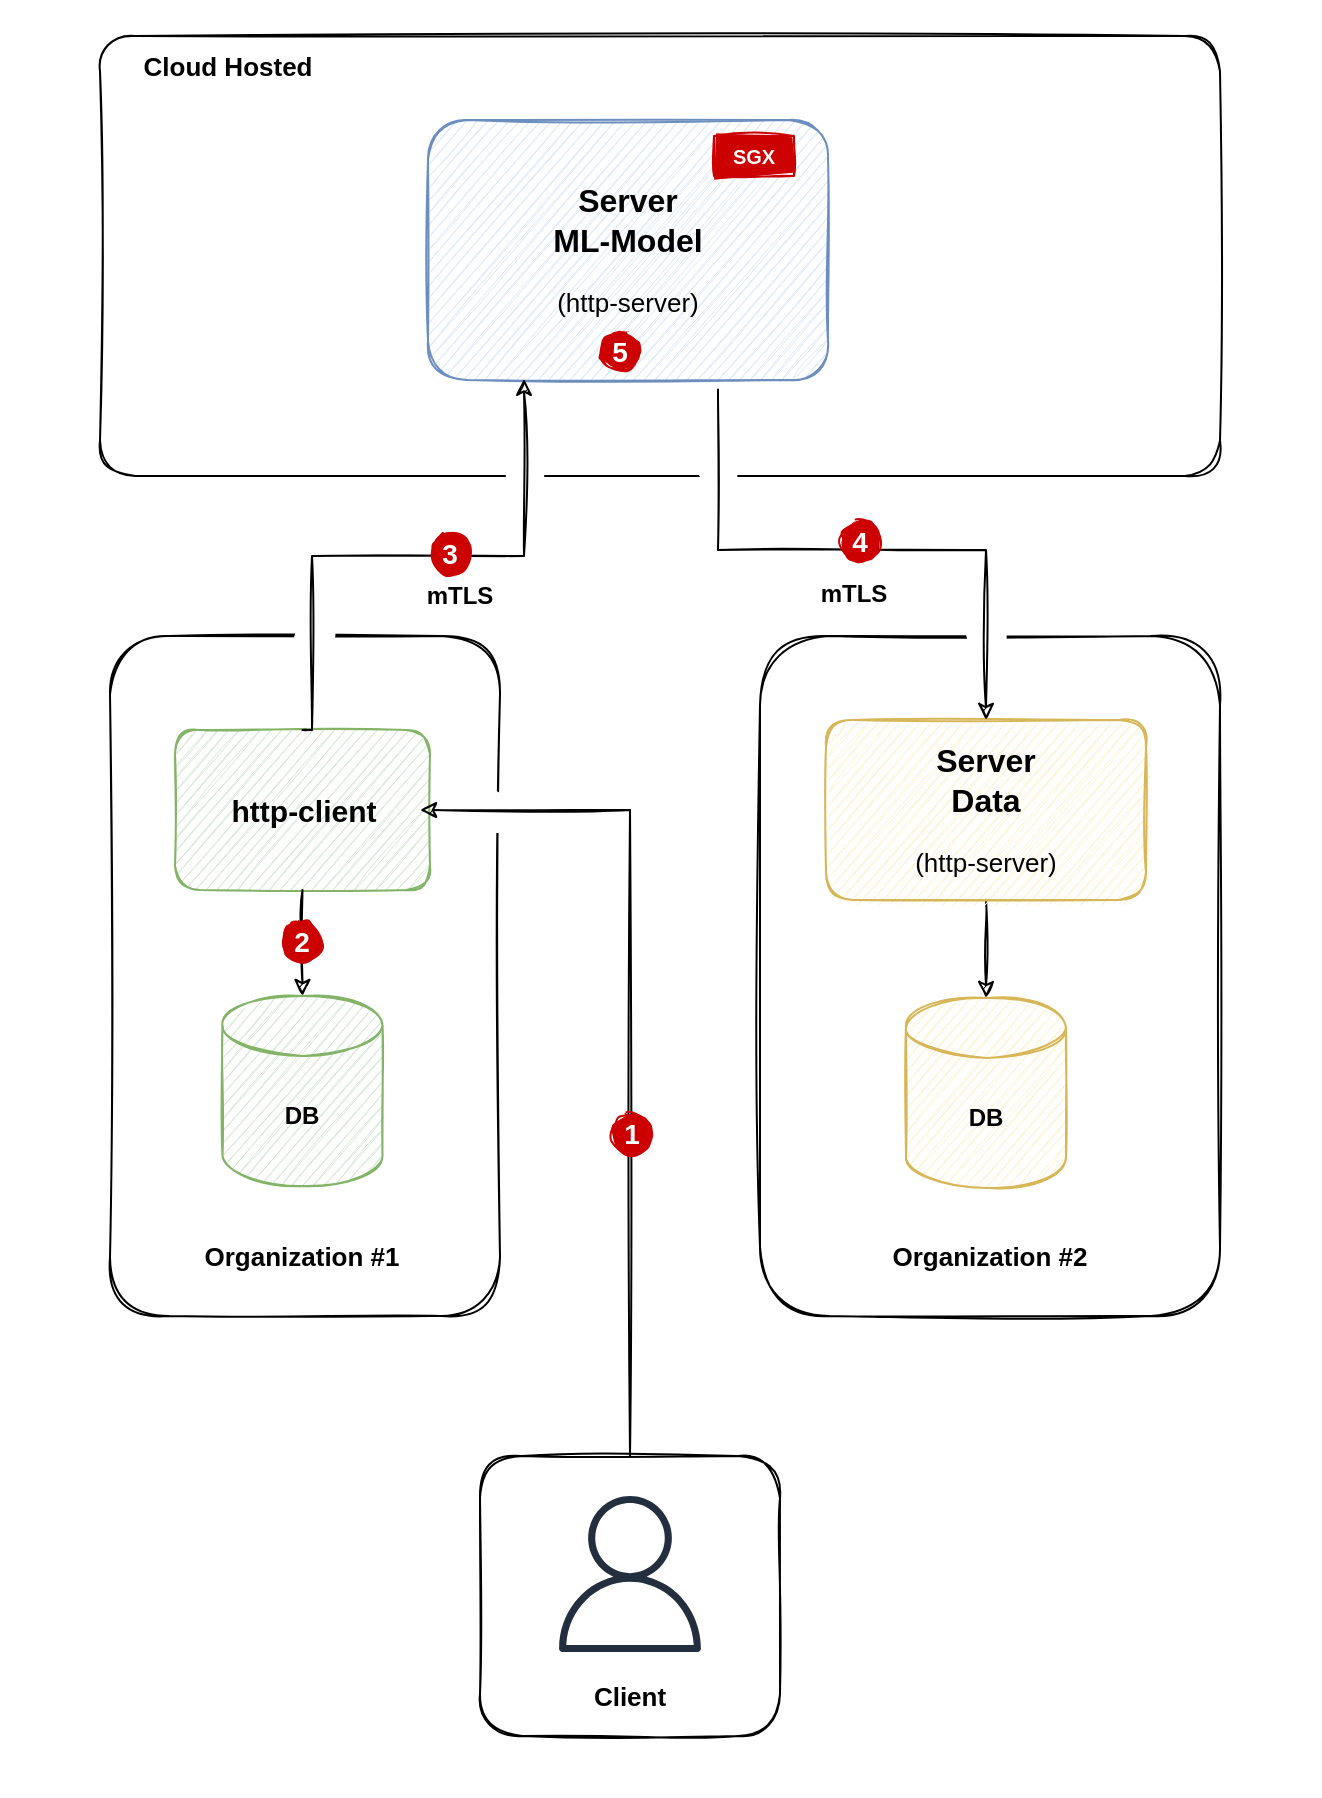 <mxfile version="14.6.5" type="device"><diagram id="ofHBirdaB-Vy6LUckSzT" name="Page-1"><mxGraphModel dx="1383" dy="772" grid="1" gridSize="10" guides="1" tooltips="1" connect="1" arrows="1" fold="1" page="1" pageScale="1" pageWidth="827" pageHeight="1169" math="0" shadow="0"><root><mxCell id="0"/><mxCell id="1" parent="0"/><mxCell id="8wc4RjqZvo1iEGm67w7v-3" value="" style="rounded=1;whiteSpace=wrap;html=1;sketch=1;arcSize=8;" vertex="1" parent="1"><mxGeometry x="120" y="130" width="560" height="220" as="geometry"/></mxCell><mxCell id="8wc4RjqZvo1iEGm67w7v-1" value="&lt;b style=&quot;font-size: 16px&quot;&gt;Server&lt;/b&gt;&lt;br&gt;&lt;b style=&quot;font-size: 16px&quot;&gt;ML-Model&lt;/b&gt;&lt;br&gt;&lt;br&gt;&lt;font style=&quot;font-size: 13px&quot;&gt;(http-server)&lt;/font&gt;" style="rounded=1;whiteSpace=wrap;html=1;sketch=1;fillColor=#dae8fc;strokeColor=#6c8ebf;" vertex="1" parent="1"><mxGeometry x="284" y="172" width="200" height="130" as="geometry"/></mxCell><mxCell id="8wc4RjqZvo1iEGm67w7v-2" value="&lt;font color=&quot;#ffffff&quot; size=&quot;1&quot;&gt;&lt;b&gt;SGX&lt;/b&gt;&lt;/font&gt;" style="text;html=1;align=center;verticalAlign=middle;whiteSpace=wrap;rounded=0;sketch=1;strokeColor=#CC0000;fillColor=#CC0000;gradientColor=#CC0000;" vertex="1" parent="1"><mxGeometry x="427" y="180" width="40" height="20" as="geometry"/></mxCell><mxCell id="8wc4RjqZvo1iEGm67w7v-4" value="&lt;font style=&quot;font-size: 13px&quot;&gt;&lt;b&gt;Cloud Hosted&lt;/b&gt;&lt;/font&gt;" style="text;html=1;strokeColor=none;fillColor=none;align=center;verticalAlign=middle;whiteSpace=wrap;rounded=0;sketch=1;" vertex="1" parent="1"><mxGeometry x="129" y="135" width="110" height="20" as="geometry"/></mxCell><mxCell id="8wc4RjqZvo1iEGm67w7v-5" value="" style="rounded=1;whiteSpace=wrap;html=1;sketch=1;" vertex="1" parent="1"><mxGeometry x="125" y="430" width="195" height="340" as="geometry"/></mxCell><mxCell id="8wc4RjqZvo1iEGm67w7v-6" value="&lt;font style=&quot;font-size: 13px&quot;&gt;&lt;b&gt;Organization #1&lt;/b&gt;&lt;/font&gt;" style="text;html=1;strokeColor=none;fillColor=none;align=center;verticalAlign=middle;whiteSpace=wrap;rounded=0;sketch=1;" vertex="1" parent="1"><mxGeometry x="166.25" y="730" width="110" height="20" as="geometry"/></mxCell><mxCell id="8wc4RjqZvo1iEGm67w7v-7" value="" style="rounded=1;whiteSpace=wrap;html=1;sketch=1;" vertex="1" parent="1"><mxGeometry x="450" y="430" width="230" height="340" as="geometry"/></mxCell><mxCell id="8wc4RjqZvo1iEGm67w7v-8" value="&lt;font style=&quot;font-size: 13px&quot;&gt;&lt;b&gt;Organization #2&lt;/b&gt;&lt;/font&gt;" style="text;html=1;strokeColor=none;fillColor=none;align=center;verticalAlign=middle;whiteSpace=wrap;rounded=0;sketch=1;" vertex="1" parent="1"><mxGeometry x="510" y="730" width="110" height="20" as="geometry"/></mxCell><mxCell id="8wc4RjqZvo1iEGm67w7v-12" value="&lt;b&gt;&lt;font style=&quot;font-size: 15px&quot;&gt;http-client&lt;/font&gt;&lt;/b&gt;" style="rounded=1;whiteSpace=wrap;html=1;sketch=1;strokeColor=#82b366;fillColor=#d5e8d4;" vertex="1" parent="1"><mxGeometry x="157.5" y="477" width="127.5" height="80" as="geometry"/></mxCell><mxCell id="8wc4RjqZvo1iEGm67w7v-24" style="edgeStyle=orthogonalEdgeStyle;rounded=0;sketch=1;orthogonalLoop=1;jettySize=auto;html=1;entryX=0.5;entryY=0;entryDx=0;entryDy=0;entryPerimeter=0;strokeColor=#000000;" edge="1" parent="1" source="8wc4RjqZvo1iEGm67w7v-14" target="8wc4RjqZvo1iEGm67w7v-23"><mxGeometry relative="1" as="geometry"/></mxCell><mxCell id="8wc4RjqZvo1iEGm67w7v-14" value="&lt;b style=&quot;font-size: 16px&quot;&gt;Server&lt;/b&gt;&lt;br&gt;&lt;span style=&quot;font-size: 16px&quot;&gt;&lt;b&gt;Data&lt;/b&gt;&lt;/span&gt;&lt;br&gt;&lt;br&gt;&lt;font style=&quot;font-size: 13px&quot;&gt;(http-server)&lt;/font&gt;" style="rounded=1;whiteSpace=wrap;html=1;sketch=1;fillColor=#fff2cc;strokeColor=#d6b656;" vertex="1" parent="1"><mxGeometry x="483" y="472" width="160" height="90" as="geometry"/></mxCell><mxCell id="8wc4RjqZvo1iEGm67w7v-15" value="&lt;b&gt;mTLS&lt;/b&gt;" style="text;html=1;strokeColor=none;fillColor=none;align=center;verticalAlign=middle;whiteSpace=wrap;rounded=0;sketch=1;" vertex="1" parent="1"><mxGeometry x="477" y="399" width="40" height="20" as="geometry"/></mxCell><mxCell id="8wc4RjqZvo1iEGm67w7v-16" value="&lt;b&gt;mTLS&lt;/b&gt;" style="text;html=1;strokeColor=none;fillColor=none;align=center;verticalAlign=middle;whiteSpace=wrap;rounded=0;sketch=1;" vertex="1" parent="1"><mxGeometry x="280" y="400" width="40" height="20" as="geometry"/></mxCell><mxCell id="8wc4RjqZvo1iEGm67w7v-17" value="" style="ellipse;whiteSpace=wrap;html=1;sketch=1;gradientColor=none;strokeColor=none;" vertex="1" parent="1"><mxGeometry x="217" y="420" width="20" height="20" as="geometry"/></mxCell><mxCell id="8wc4RjqZvo1iEGm67w7v-18" value="" style="ellipse;whiteSpace=wrap;html=1;sketch=1;gradientColor=none;strokeColor=none;" vertex="1" parent="1"><mxGeometry x="322" y="337" width="20" height="20" as="geometry"/></mxCell><mxCell id="8wc4RjqZvo1iEGm67w7v-9" style="edgeStyle=orthogonalEdgeStyle;rounded=0;orthogonalLoop=1;jettySize=auto;html=1;sketch=1;exitX=0.5;exitY=0;exitDx=0;exitDy=0;entryX=0.241;entryY=0.995;entryDx=0;entryDy=0;entryPerimeter=0;" edge="1" parent="1" source="8wc4RjqZvo1iEGm67w7v-12" target="8wc4RjqZvo1iEGm67w7v-1"><mxGeometry relative="1" as="geometry"><Array as="points"><mxPoint x="226" y="477"/><mxPoint x="226" y="390"/><mxPoint x="332" y="390"/><mxPoint x="332" y="301"/></Array></mxGeometry></mxCell><mxCell id="8wc4RjqZvo1iEGm67w7v-19" value="" style="ellipse;whiteSpace=wrap;html=1;sketch=1;gradientColor=none;strokeColor=none;" vertex="1" parent="1"><mxGeometry x="553" y="419" width="20" height="20" as="geometry"/></mxCell><mxCell id="8wc4RjqZvo1iEGm67w7v-22" value="&lt;font color=&quot;#ffffff&quot;&gt;&lt;span style=&quot;font-size: 14px&quot;&gt;&lt;b&gt;3&lt;/b&gt;&lt;/span&gt;&lt;/font&gt;" style="ellipse;whiteSpace=wrap;html=1;sketch=1;strokeColor=#CC0000;fillColor=#CC0000;gradientColor=#CC0000;" vertex="1" parent="1"><mxGeometry x="285" y="379" width="20" height="20" as="geometry"/></mxCell><mxCell id="8wc4RjqZvo1iEGm67w7v-23" value="&lt;b&gt;DB&lt;/b&gt;" style="shape=cylinder3;whiteSpace=wrap;html=1;boundedLbl=1;backgroundOutline=1;size=15;sketch=1;strokeColor=#d6b656;fillColor=#fff2cc;" vertex="1" parent="1"><mxGeometry x="523" y="611" width="80" height="95" as="geometry"/></mxCell><mxCell id="8wc4RjqZvo1iEGm67w7v-25" value="&lt;b&gt;DB&lt;/b&gt;" style="shape=cylinder3;whiteSpace=wrap;html=1;boundedLbl=1;backgroundOutline=1;size=15;sketch=1;strokeColor=#82b366;fillColor=#d5e8d4;" vertex="1" parent="1"><mxGeometry x="181.25" y="610" width="80" height="95" as="geometry"/></mxCell><mxCell id="8wc4RjqZvo1iEGm67w7v-27" style="edgeStyle=orthogonalEdgeStyle;rounded=0;sketch=1;orthogonalLoop=1;jettySize=auto;html=1;strokeColor=#000000;exitX=0.5;exitY=1;exitDx=0;exitDy=0;" edge="1" parent="1" source="8wc4RjqZvo1iEGm67w7v-12" target="8wc4RjqZvo1iEGm67w7v-25"><mxGeometry relative="1" as="geometry"><mxPoint x="550" y="572" as="sourcePoint"/><mxPoint x="550" y="630" as="targetPoint"/></mxGeometry></mxCell><mxCell id="8wc4RjqZvo1iEGm67w7v-29" value="" style="rounded=1;whiteSpace=wrap;html=1;sketch=1;" vertex="1" parent="1"><mxGeometry x="310" y="840" width="150" height="140" as="geometry"/></mxCell><mxCell id="8wc4RjqZvo1iEGm67w7v-28" value="" style="outlineConnect=0;fontColor=#232F3E;gradientColor=none;fillColor=#232F3E;strokeColor=none;dashed=0;verticalLabelPosition=bottom;verticalAlign=top;align=center;html=1;fontSize=12;fontStyle=0;aspect=fixed;pointerEvents=1;shape=mxgraph.aws4.user;sketch=0;" vertex="1" parent="1"><mxGeometry x="346" y="860" width="78" height="78" as="geometry"/></mxCell><mxCell id="8wc4RjqZvo1iEGm67w7v-30" value="&lt;font style=&quot;font-size: 13px&quot;&gt;&lt;b&gt;Client&lt;/b&gt;&lt;/font&gt;" style="text;html=1;strokeColor=none;fillColor=none;align=center;verticalAlign=middle;whiteSpace=wrap;rounded=0;sketch=1;" vertex="1" parent="1"><mxGeometry x="330" y="950" width="110" height="20" as="geometry"/></mxCell><mxCell id="8wc4RjqZvo1iEGm67w7v-32" value="" style="ellipse;whiteSpace=wrap;html=1;sketch=1;gradientColor=none;strokeColor=none;" vertex="1" parent="1"><mxGeometry x="310" y="508" width="20" height="20" as="geometry"/></mxCell><mxCell id="8wc4RjqZvo1iEGm67w7v-31" style="edgeStyle=orthogonalEdgeStyle;rounded=0;sketch=1;orthogonalLoop=1;jettySize=auto;html=1;strokeColor=#000000;exitX=0.5;exitY=0;exitDx=0;exitDy=0;" edge="1" parent="1" source="8wc4RjqZvo1iEGm67w7v-29"><mxGeometry relative="1" as="geometry"><mxPoint x="280" y="517" as="targetPoint"/><Array as="points"><mxPoint x="385" y="517"/></Array></mxGeometry></mxCell><mxCell id="8wc4RjqZvo1iEGm67w7v-33" value="&lt;b&gt;&lt;font color=&quot;#ffffff&quot; style=&quot;font-size: 14px&quot;&gt;1&lt;/font&gt;&lt;/b&gt;" style="ellipse;whiteSpace=wrap;html=1;sketch=1;strokeColor=#CC0000;fillColor=#CC0000;gradientColor=#CC0000;" vertex="1" parent="1"><mxGeometry x="376" y="669" width="20" height="20" as="geometry"/></mxCell><mxCell id="8wc4RjqZvo1iEGm67w7v-34" value="&lt;b&gt;&lt;font color=&quot;#ffffff&quot; style=&quot;font-size: 14px&quot;&gt;2&lt;/font&gt;&lt;/b&gt;" style="ellipse;whiteSpace=wrap;html=1;sketch=1;strokeColor=#CC0000;fillColor=#CC0000;gradientColor=#CC0000;" vertex="1" parent="1"><mxGeometry x="211" y="573" width="20" height="20" as="geometry"/></mxCell><mxCell id="8wc4RjqZvo1iEGm67w7v-38" value="" style="ellipse;whiteSpace=wrap;html=1;sketch=1;gradientColor=none;strokeColor=none;" vertex="1" parent="1"><mxGeometry x="419" y="340" width="20" height="20" as="geometry"/></mxCell><mxCell id="8wc4RjqZvo1iEGm67w7v-11" style="edgeStyle=orthogonalEdgeStyle;rounded=0;sketch=1;orthogonalLoop=1;jettySize=auto;html=1;fillColor=#dae8fc;exitX=0.725;exitY=1.037;exitDx=0;exitDy=0;exitPerimeter=0;" edge="1" parent="1" source="8wc4RjqZvo1iEGm67w7v-1" target="8wc4RjqZvo1iEGm67w7v-14"><mxGeometry relative="1" as="geometry"/></mxCell><mxCell id="8wc4RjqZvo1iEGm67w7v-20" value="&lt;font color=&quot;#ffffff&quot;&gt;&lt;span style=&quot;font-size: 14px&quot;&gt;&lt;b&gt;4&lt;/b&gt;&lt;/span&gt;&lt;/font&gt;" style="ellipse;whiteSpace=wrap;html=1;sketch=1;strokeColor=#CC0000;fillColor=#CC0000;gradientColor=#CC0000;" vertex="1" parent="1"><mxGeometry x="490" y="373" width="20" height="20" as="geometry"/></mxCell><mxCell id="8wc4RjqZvo1iEGm67w7v-39" value="" style="rounded=0;whiteSpace=wrap;html=1;sketch=1;gradientColor=#CC0000;fillColor=none;strokeColor=none;" vertex="1" parent="1"><mxGeometry x="70" y="112" width="660" height="898" as="geometry"/></mxCell><mxCell id="8wc4RjqZvo1iEGm67w7v-40" value="&lt;font color=&quot;#ffffff&quot;&gt;&lt;span style=&quot;font-size: 14px&quot;&gt;&lt;b&gt;5&lt;/b&gt;&lt;/span&gt;&lt;/font&gt;" style="ellipse;whiteSpace=wrap;html=1;sketch=1;strokeColor=#CC0000;fillColor=#CC0000;gradientColor=#CC0000;" vertex="1" parent="1"><mxGeometry x="370" y="278" width="20" height="20" as="geometry"/></mxCell></root></mxGraphModel></diagram></mxfile>